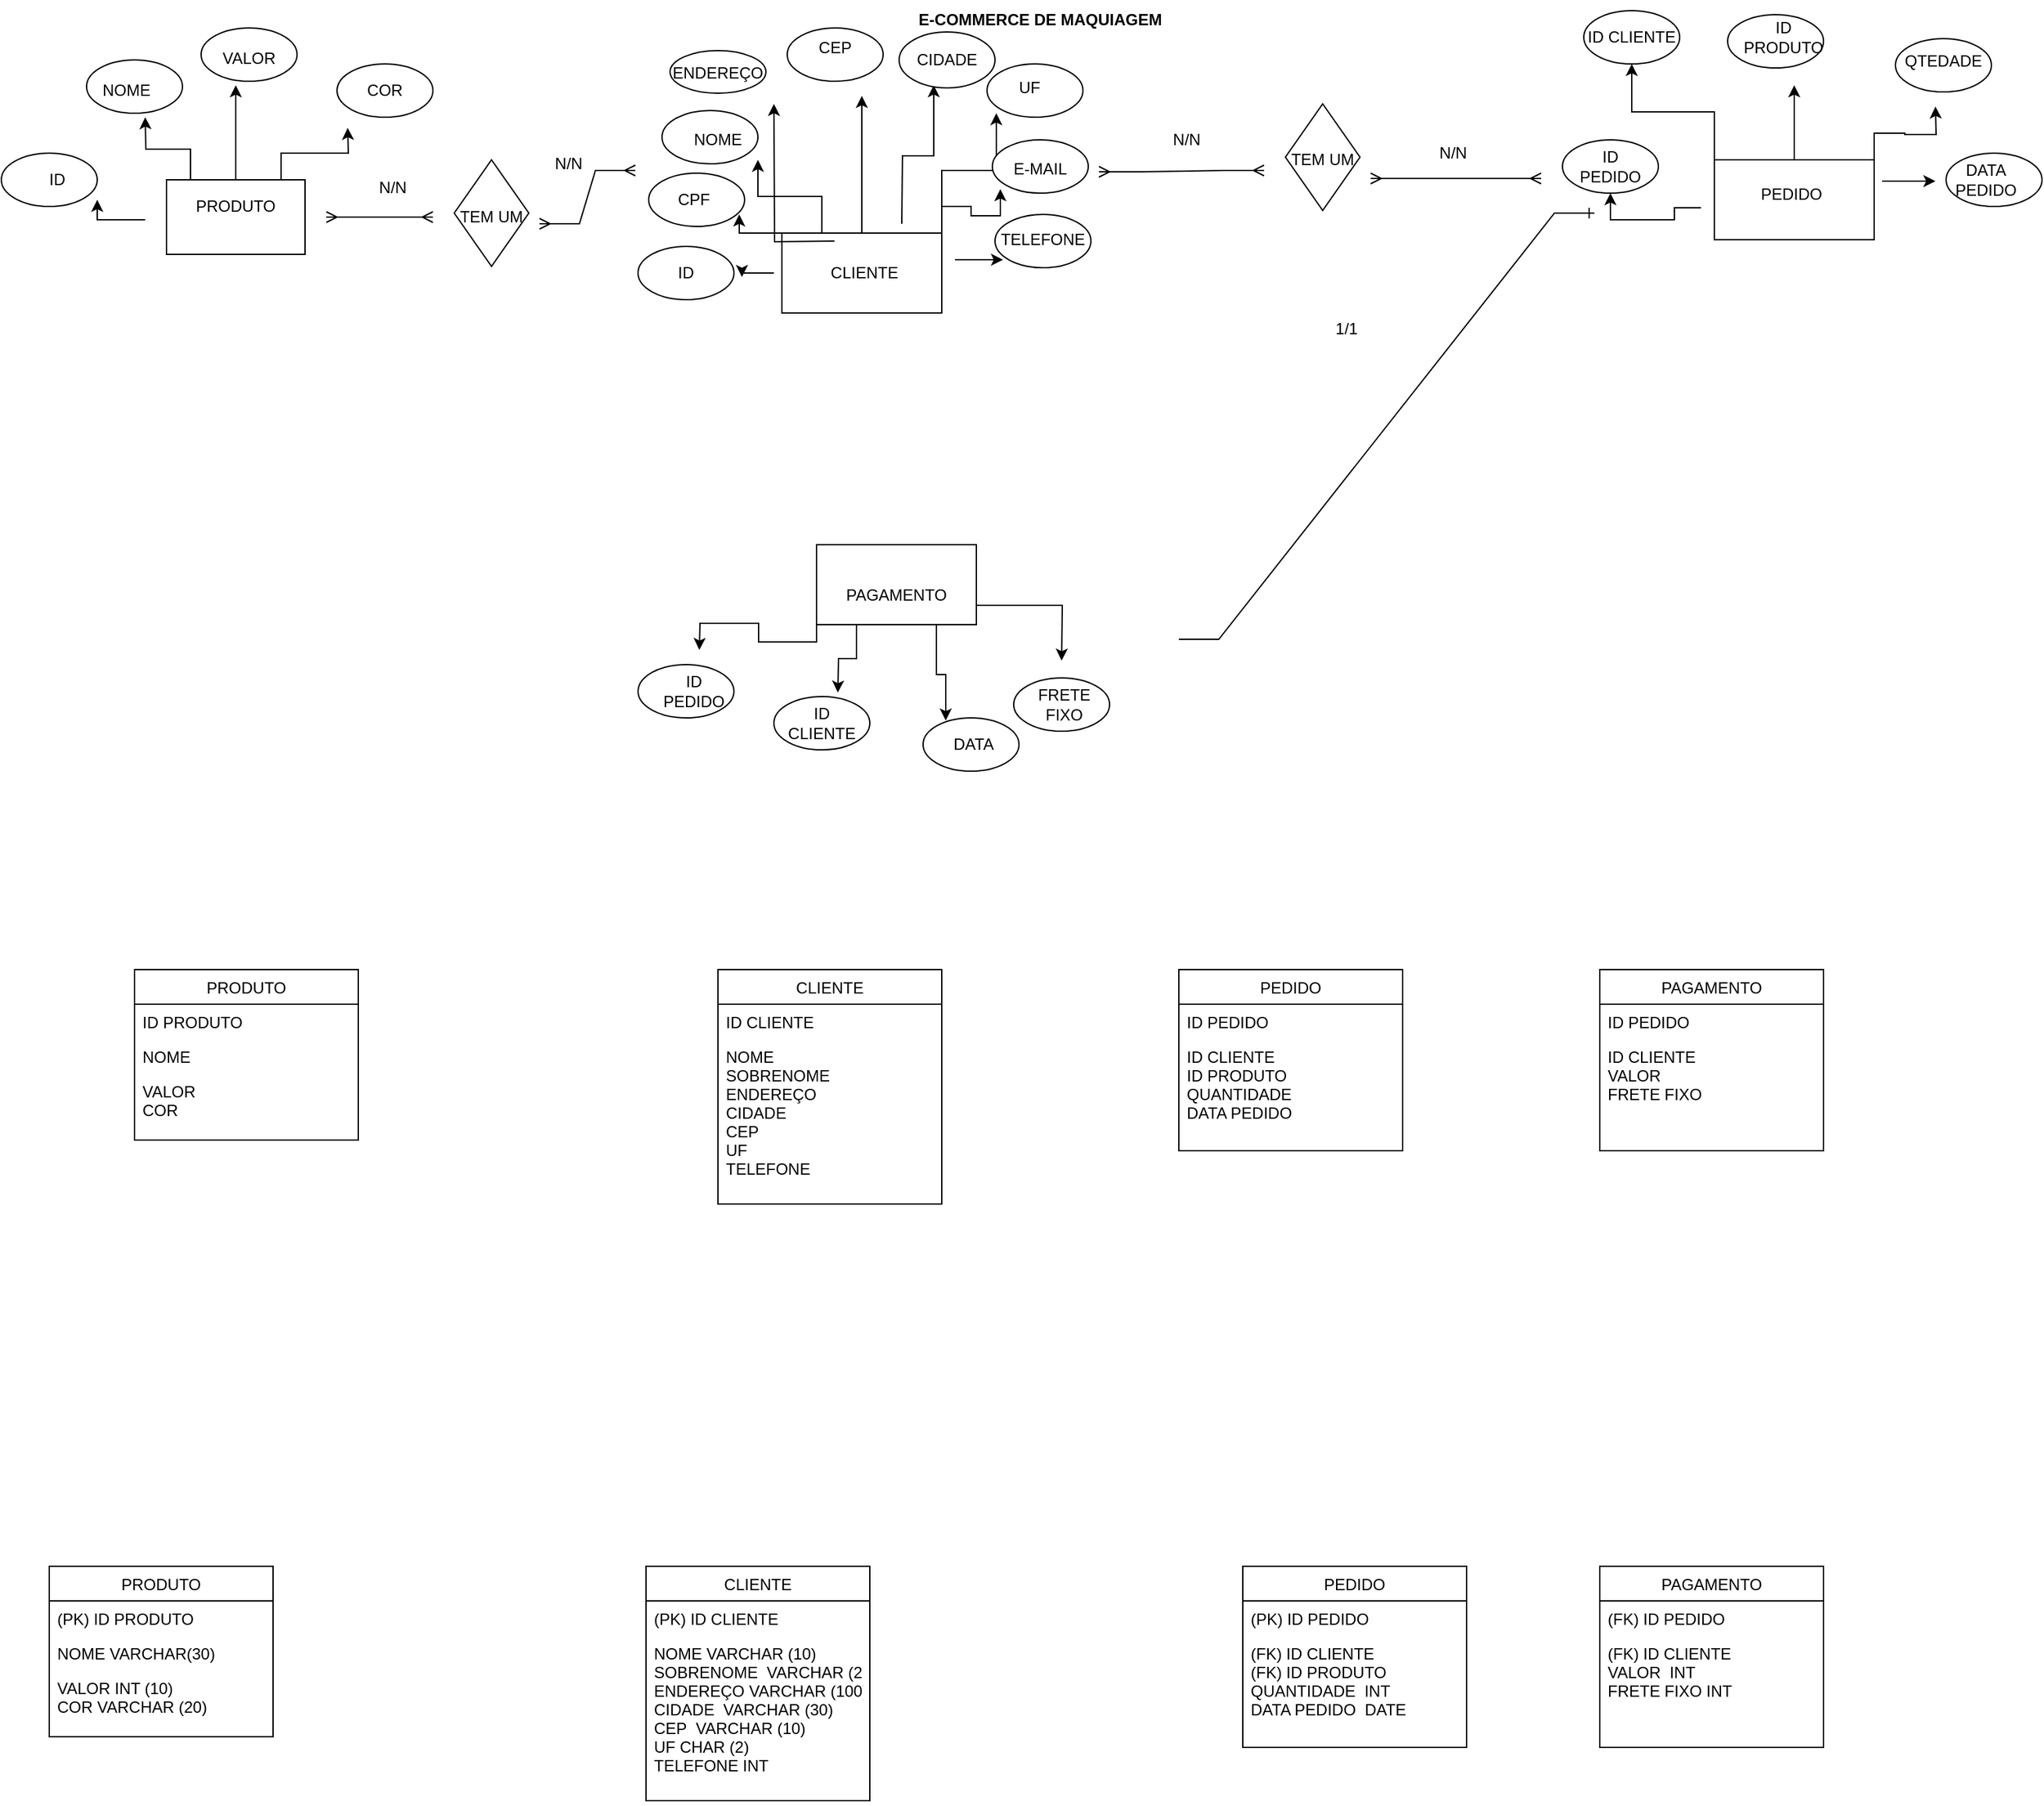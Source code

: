 <mxfile version="20.8.16" type="github">
  <diagram name="Página-1" id="B2bNF2gCKiCi8UCyTpzR">
    <mxGraphModel dx="3034" dy="788" grid="1" gridSize="8" guides="1" tooltips="1" connect="1" arrows="1" fold="1" page="1" pageScale="1" pageWidth="1600" pageHeight="1200" math="0" shadow="0">
      <root>
        <mxCell id="0" />
        <mxCell id="1" parent="0" />
        <mxCell id="oi5ur6y7Pvudr7qSThxN-149" style="edgeStyle=orthogonalEdgeStyle;rounded=0;orthogonalLoop=1;jettySize=auto;html=1;exitX=0;exitY=0;exitDx=0;exitDy=0;entryX=0.5;entryY=1;entryDx=0;entryDy=0;" edge="1" parent="1" source="oi5ur6y7Pvudr7qSThxN-54" target="oi5ur6y7Pvudr7qSThxN-65">
          <mxGeometry relative="1" as="geometry" />
        </mxCell>
        <mxCell id="oi5ur6y7Pvudr7qSThxN-150" style="edgeStyle=orthogonalEdgeStyle;rounded=0;orthogonalLoop=1;jettySize=auto;html=1;exitX=0.5;exitY=0;exitDx=0;exitDy=0;" edge="1" parent="1" source="oi5ur6y7Pvudr7qSThxN-54">
          <mxGeometry relative="1" as="geometry">
            <mxPoint x="1294" y="72" as="targetPoint" />
          </mxGeometry>
        </mxCell>
        <mxCell id="oi5ur6y7Pvudr7qSThxN-151" style="edgeStyle=orthogonalEdgeStyle;rounded=0;orthogonalLoop=1;jettySize=auto;html=1;exitX=1;exitY=0;exitDx=0;exitDy=0;" edge="1" parent="1" source="oi5ur6y7Pvudr7qSThxN-54">
          <mxGeometry relative="1" as="geometry">
            <mxPoint x="1400" y="88" as="targetPoint" />
          </mxGeometry>
        </mxCell>
        <mxCell id="oi5ur6y7Pvudr7qSThxN-54" value="" style="rounded=0;whiteSpace=wrap;html=1;glass=0;" vertex="1" parent="1">
          <mxGeometry x="1234" y="128" width="120" height="60" as="geometry" />
        </mxCell>
        <mxCell id="oi5ur6y7Pvudr7qSThxN-30" value="" style="ellipse;whiteSpace=wrap;html=1;rounded=0;glass=0;" vertex="1" parent="1">
          <mxGeometry x="444" y="91" width="72" height="40" as="geometry" />
        </mxCell>
        <mxCell id="oi5ur6y7Pvudr7qSThxN-126" style="edgeStyle=orthogonalEdgeStyle;rounded=0;orthogonalLoop=1;jettySize=auto;html=1;exitX=0;exitY=0;exitDx=0;exitDy=0;entryX=0.944;entryY=0.775;entryDx=0;entryDy=0;entryPerimeter=0;" edge="1" parent="1" source="oi5ur6y7Pvudr7qSThxN-26" target="oi5ur6y7Pvudr7qSThxN-7">
          <mxGeometry relative="1" as="geometry" />
        </mxCell>
        <mxCell id="oi5ur6y7Pvudr7qSThxN-127" style="edgeStyle=orthogonalEdgeStyle;rounded=0;orthogonalLoop=1;jettySize=auto;html=1;exitX=0.25;exitY=0;exitDx=0;exitDy=0;entryX=1;entryY=1;entryDx=0;entryDy=0;" edge="1" parent="1" source="oi5ur6y7Pvudr7qSThxN-26" target="oi5ur6y7Pvudr7qSThxN-14">
          <mxGeometry relative="1" as="geometry" />
        </mxCell>
        <mxCell id="oi5ur6y7Pvudr7qSThxN-129" style="edgeStyle=orthogonalEdgeStyle;rounded=0;orthogonalLoop=1;jettySize=auto;html=1;entryX=0.361;entryY=0.952;entryDx=0;entryDy=0;entryPerimeter=0;" edge="1" parent="1" target="oi5ur6y7Pvudr7qSThxN-28">
          <mxGeometry relative="1" as="geometry">
            <mxPoint x="624" y="176" as="sourcePoint" />
          </mxGeometry>
        </mxCell>
        <mxCell id="oi5ur6y7Pvudr7qSThxN-130" style="edgeStyle=orthogonalEdgeStyle;rounded=0;orthogonalLoop=1;jettySize=auto;html=1;exitX=1;exitY=0;exitDx=0;exitDy=0;entryX=0.109;entryY=1.133;entryDx=0;entryDy=0;entryPerimeter=0;" edge="1" parent="1" source="oi5ur6y7Pvudr7qSThxN-26" target="oi5ur6y7Pvudr7qSThxN-42">
          <mxGeometry relative="1" as="geometry">
            <mxPoint x="680" y="96" as="targetPoint" />
          </mxGeometry>
        </mxCell>
        <mxCell id="oi5ur6y7Pvudr7qSThxN-131" style="edgeStyle=orthogonalEdgeStyle;rounded=0;orthogonalLoop=1;jettySize=auto;html=1;exitX=0.5;exitY=0;exitDx=0;exitDy=0;" edge="1" parent="1" source="oi5ur6y7Pvudr7qSThxN-26">
          <mxGeometry relative="1" as="geometry">
            <mxPoint x="594" y="80" as="targetPoint" />
          </mxGeometry>
        </mxCell>
        <mxCell id="oi5ur6y7Pvudr7qSThxN-26" value="" style="rounded=0;whiteSpace=wrap;html=1;glass=0;" vertex="1" parent="1">
          <mxGeometry x="534" y="183" width="120" height="60" as="geometry" />
        </mxCell>
        <mxCell id="oi5ur6y7Pvudr7qSThxN-1" value="E-COMMERCE DE MAQUIAGEM" style="text;html=1;strokeColor=none;fillColor=none;align=center;verticalAlign=middle;whiteSpace=wrap;rounded=0;glass=0;fontStyle=1" vertex="1" parent="1">
          <mxGeometry x="544" y="8" width="368" height="30" as="geometry" />
        </mxCell>
        <mxCell id="oi5ur6y7Pvudr7qSThxN-2" value="" style="rounded=0;whiteSpace=wrap;html=1;glass=0;" vertex="1" parent="1">
          <mxGeometry x="72" y="143" width="104" height="56" as="geometry" />
        </mxCell>
        <mxCell id="oi5ur6y7Pvudr7qSThxN-137" style="edgeStyle=orthogonalEdgeStyle;rounded=0;orthogonalLoop=1;jettySize=auto;html=1;exitX=0;exitY=0.75;exitDx=0;exitDy=0;entryX=1;entryY=1;entryDx=0;entryDy=0;" edge="1" parent="1" source="oi5ur6y7Pvudr7qSThxN-3" target="oi5ur6y7Pvudr7qSThxN-10">
          <mxGeometry relative="1" as="geometry" />
        </mxCell>
        <mxCell id="oi5ur6y7Pvudr7qSThxN-138" style="edgeStyle=orthogonalEdgeStyle;rounded=0;orthogonalLoop=1;jettySize=auto;html=1;exitX=0.25;exitY=0;exitDx=0;exitDy=0;" edge="1" parent="1" source="oi5ur6y7Pvudr7qSThxN-3">
          <mxGeometry relative="1" as="geometry">
            <mxPoint x="56" y="96" as="targetPoint" />
          </mxGeometry>
        </mxCell>
        <mxCell id="oi5ur6y7Pvudr7qSThxN-139" style="edgeStyle=orthogonalEdgeStyle;rounded=0;orthogonalLoop=1;jettySize=auto;html=1;exitX=0.5;exitY=0;exitDx=0;exitDy=0;" edge="1" parent="1" source="oi5ur6y7Pvudr7qSThxN-3">
          <mxGeometry relative="1" as="geometry">
            <mxPoint x="124" y="72" as="targetPoint" />
          </mxGeometry>
        </mxCell>
        <mxCell id="oi5ur6y7Pvudr7qSThxN-140" style="edgeStyle=orthogonalEdgeStyle;rounded=0;orthogonalLoop=1;jettySize=auto;html=1;exitX=0.75;exitY=0;exitDx=0;exitDy=0;" edge="1" parent="1" source="oi5ur6y7Pvudr7qSThxN-3">
          <mxGeometry relative="1" as="geometry">
            <mxPoint x="208" y="104" as="targetPoint" />
          </mxGeometry>
        </mxCell>
        <mxCell id="oi5ur6y7Pvudr7qSThxN-3" value="PRODUTO" style="text;html=1;strokeColor=none;fillColor=none;align=center;verticalAlign=middle;whiteSpace=wrap;rounded=0;" vertex="1" parent="1">
          <mxGeometry x="56" y="143" width="136" height="40" as="geometry" />
        </mxCell>
        <mxCell id="oi5ur6y7Pvudr7qSThxN-4" value="" style="ellipse;whiteSpace=wrap;html=1;rounded=0;glass=0;" vertex="1" parent="1">
          <mxGeometry x="450" y="46" width="72" height="32" as="geometry" />
        </mxCell>
        <mxCell id="oi5ur6y7Pvudr7qSThxN-5" value="" style="ellipse;whiteSpace=wrap;html=1;rounded=0;glass=0;" vertex="1" parent="1">
          <mxGeometry x="-52" y="123" width="72" height="40" as="geometry" />
        </mxCell>
        <mxCell id="oi5ur6y7Pvudr7qSThxN-6" value="" style="ellipse;whiteSpace=wrap;html=1;rounded=0;glass=0;" vertex="1" parent="1">
          <mxGeometry x="200" y="56" width="72" height="40" as="geometry" />
        </mxCell>
        <mxCell id="oi5ur6y7Pvudr7qSThxN-7" value="" style="ellipse;whiteSpace=wrap;html=1;rounded=0;glass=0;" vertex="1" parent="1">
          <mxGeometry x="434" y="138" width="72" height="40" as="geometry" />
        </mxCell>
        <mxCell id="oi5ur6y7Pvudr7qSThxN-8" value="" style="ellipse;whiteSpace=wrap;html=1;rounded=0;glass=0;" vertex="1" parent="1">
          <mxGeometry x="98" y="29" width="72" height="40" as="geometry" />
        </mxCell>
        <mxCell id="oi5ur6y7Pvudr7qSThxN-9" value="" style="ellipse;whiteSpace=wrap;html=1;rounded=0;glass=0;" vertex="1" parent="1">
          <mxGeometry x="12" y="53" width="72" height="40" as="geometry" />
        </mxCell>
        <mxCell id="oi5ur6y7Pvudr7qSThxN-10" value="ID" style="text;html=1;strokeColor=none;fillColor=none;align=center;verticalAlign=middle;whiteSpace=wrap;rounded=0;" vertex="1" parent="1">
          <mxGeometry x="-40" y="128" width="60" height="30" as="geometry" />
        </mxCell>
        <mxCell id="oi5ur6y7Pvudr7qSThxN-12" value="VALOR" style="text;html=1;strokeColor=none;fillColor=none;align=center;verticalAlign=middle;whiteSpace=wrap;rounded=0;" vertex="1" parent="1">
          <mxGeometry x="104" y="37" width="60" height="30" as="geometry" />
        </mxCell>
        <mxCell id="oi5ur6y7Pvudr7qSThxN-13" value="ENDEREÇO" style="text;html=1;strokeColor=none;fillColor=none;align=center;verticalAlign=middle;whiteSpace=wrap;rounded=0;" vertex="1" parent="1">
          <mxGeometry x="434" y="48" width="104" height="30" as="geometry" />
        </mxCell>
        <mxCell id="oi5ur6y7Pvudr7qSThxN-14" value="NOME" style="text;html=1;strokeColor=none;fillColor=none;align=center;verticalAlign=middle;whiteSpace=wrap;rounded=0;" vertex="1" parent="1">
          <mxGeometry x="456" y="98" width="60" height="30" as="geometry" />
        </mxCell>
        <mxCell id="oi5ur6y7Pvudr7qSThxN-15" value="COR" style="text;html=1;strokeColor=none;fillColor=none;align=center;verticalAlign=middle;whiteSpace=wrap;rounded=0;" vertex="1" parent="1">
          <mxGeometry x="206" y="61" width="60" height="30" as="geometry" />
        </mxCell>
        <mxCell id="oi5ur6y7Pvudr7qSThxN-16" value="NOME" style="text;html=1;strokeColor=none;fillColor=none;align=center;verticalAlign=middle;whiteSpace=wrap;rounded=0;" vertex="1" parent="1">
          <mxGeometry x="12" y="61" width="60" height="30" as="geometry" />
        </mxCell>
        <mxCell id="oi5ur6y7Pvudr7qSThxN-125" style="edgeStyle=orthogonalEdgeStyle;rounded=0;orthogonalLoop=1;jettySize=auto;html=1;exitX=0;exitY=0.5;exitDx=0;exitDy=0;" edge="1" parent="1" source="oi5ur6y7Pvudr7qSThxN-24">
          <mxGeometry relative="1" as="geometry">
            <mxPoint x="504" y="216" as="targetPoint" />
          </mxGeometry>
        </mxCell>
        <mxCell id="oi5ur6y7Pvudr7qSThxN-132" style="edgeStyle=orthogonalEdgeStyle;rounded=0;orthogonalLoop=1;jettySize=auto;html=1;exitX=1;exitY=0.25;exitDx=0;exitDy=0;entryX=0;entryY=1;entryDx=0;entryDy=0;" edge="1" parent="1" source="oi5ur6y7Pvudr7qSThxN-24" target="oi5ur6y7Pvudr7qSThxN-41">
          <mxGeometry relative="1" as="geometry" />
        </mxCell>
        <mxCell id="oi5ur6y7Pvudr7qSThxN-24" value="CLIENTE" style="text;html=1;strokeColor=none;fillColor=none;align=center;verticalAlign=middle;whiteSpace=wrap;rounded=0;" vertex="1" parent="1">
          <mxGeometry x="528" y="193" width="136" height="40" as="geometry" />
        </mxCell>
        <mxCell id="oi5ur6y7Pvudr7qSThxN-27" value="" style="ellipse;whiteSpace=wrap;html=1;rounded=0;glass=0;" vertex="1" parent="1">
          <mxGeometry x="688" y="56" width="72" height="40" as="geometry" />
        </mxCell>
        <mxCell id="oi5ur6y7Pvudr7qSThxN-28" value="" style="ellipse;whiteSpace=wrap;html=1;rounded=0;glass=0;" vertex="1" parent="1">
          <mxGeometry x="622" y="32" width="72" height="42" as="geometry" />
        </mxCell>
        <mxCell id="oi5ur6y7Pvudr7qSThxN-29" value="" style="ellipse;whiteSpace=wrap;html=1;rounded=0;glass=0;" vertex="1" parent="1">
          <mxGeometry x="538" y="29" width="72" height="40" as="geometry" />
        </mxCell>
        <mxCell id="oi5ur6y7Pvudr7qSThxN-31" value="" style="ellipse;whiteSpace=wrap;html=1;rounded=0;glass=0;" vertex="1" parent="1">
          <mxGeometry x="692" y="113" width="72" height="40" as="geometry" />
        </mxCell>
        <mxCell id="oi5ur6y7Pvudr7qSThxN-32" value="" style="ellipse;whiteSpace=wrap;html=1;rounded=0;glass=0;" vertex="1" parent="1">
          <mxGeometry x="426" y="193" width="72" height="40" as="geometry" />
        </mxCell>
        <mxCell id="oi5ur6y7Pvudr7qSThxN-33" value="" style="ellipse;whiteSpace=wrap;html=1;rounded=0;glass=0;" vertex="1" parent="1">
          <mxGeometry x="694" y="169" width="72" height="40" as="geometry" />
        </mxCell>
        <mxCell id="oi5ur6y7Pvudr7qSThxN-34" value="ID" style="text;html=1;strokeColor=none;fillColor=none;align=center;verticalAlign=middle;whiteSpace=wrap;rounded=0;" vertex="1" parent="1">
          <mxGeometry x="432" y="198" width="60" height="30" as="geometry" />
        </mxCell>
        <mxCell id="oi5ur6y7Pvudr7qSThxN-36" value="CIDADE" style="text;html=1;strokeColor=none;fillColor=none;align=center;verticalAlign=middle;whiteSpace=wrap;rounded=0;" vertex="1" parent="1">
          <mxGeometry x="628" y="38" width="60" height="30" as="geometry" />
        </mxCell>
        <mxCell id="oi5ur6y7Pvudr7qSThxN-37" value="CEP" style="text;html=1;strokeColor=none;fillColor=none;align=center;verticalAlign=middle;whiteSpace=wrap;rounded=0;" vertex="1" parent="1">
          <mxGeometry x="544" y="29" width="60" height="30" as="geometry" />
        </mxCell>
        <mxCell id="oi5ur6y7Pvudr7qSThxN-38" value="E-MAIL" style="text;html=1;strokeColor=none;fillColor=none;align=center;verticalAlign=middle;whiteSpace=wrap;rounded=0;" vertex="1" parent="1">
          <mxGeometry x="698" y="120" width="60" height="30" as="geometry" />
        </mxCell>
        <mxCell id="oi5ur6y7Pvudr7qSThxN-41" value="TELEFONE" style="text;html=1;strokeColor=none;fillColor=none;align=center;verticalAlign=middle;whiteSpace=wrap;rounded=0;" vertex="1" parent="1">
          <mxGeometry x="700" y="173" width="60" height="30" as="geometry" />
        </mxCell>
        <mxCell id="oi5ur6y7Pvudr7qSThxN-42" value="UF" style="text;html=1;strokeColor=none;fillColor=none;align=center;verticalAlign=middle;whiteSpace=wrap;rounded=0;" vertex="1" parent="1">
          <mxGeometry x="688" y="59" width="64" height="30" as="geometry" />
        </mxCell>
        <mxCell id="oi5ur6y7Pvudr7qSThxN-43" value="CPF" style="text;html=1;strokeColor=none;fillColor=none;align=center;verticalAlign=middle;whiteSpace=wrap;rounded=0;" vertex="1" parent="1">
          <mxGeometry x="438" y="143" width="60" height="30" as="geometry" />
        </mxCell>
        <mxCell id="oi5ur6y7Pvudr7qSThxN-148" style="edgeStyle=orthogonalEdgeStyle;rounded=0;orthogonalLoop=1;jettySize=auto;html=1;exitX=0;exitY=0.75;exitDx=0;exitDy=0;entryX=0.5;entryY=1;entryDx=0;entryDy=0;" edge="1" parent="1" source="oi5ur6y7Pvudr7qSThxN-52" target="oi5ur6y7Pvudr7qSThxN-62">
          <mxGeometry relative="1" as="geometry" />
        </mxCell>
        <mxCell id="oi5ur6y7Pvudr7qSThxN-152" style="edgeStyle=orthogonalEdgeStyle;rounded=0;orthogonalLoop=1;jettySize=auto;html=1;exitX=1;exitY=0.25;exitDx=0;exitDy=0;" edge="1" parent="1" source="oi5ur6y7Pvudr7qSThxN-52">
          <mxGeometry relative="1" as="geometry">
            <mxPoint x="1400" y="144" as="targetPoint" />
          </mxGeometry>
        </mxCell>
        <mxCell id="oi5ur6y7Pvudr7qSThxN-52" value="PEDIDO" style="text;html=1;strokeColor=none;fillColor=none;align=center;verticalAlign=middle;whiteSpace=wrap;rounded=0;" vertex="1" parent="1">
          <mxGeometry x="1224" y="134" width="136" height="40" as="geometry" />
        </mxCell>
        <mxCell id="oi5ur6y7Pvudr7qSThxN-58" value="" style="ellipse;whiteSpace=wrap;html=1;rounded=0;glass=0;" vertex="1" parent="1">
          <mxGeometry x="1408" y="123" width="72" height="40" as="geometry" />
        </mxCell>
        <mxCell id="oi5ur6y7Pvudr7qSThxN-59" value="" style="ellipse;whiteSpace=wrap;html=1;rounded=0;glass=0;" vertex="1" parent="1">
          <mxGeometry x="1370" y="37" width="72" height="40" as="geometry" />
        </mxCell>
        <mxCell id="oi5ur6y7Pvudr7qSThxN-60" value="" style="ellipse;whiteSpace=wrap;html=1;rounded=0;glass=0;" vertex="1" parent="1">
          <mxGeometry x="1244" y="19" width="72" height="40" as="geometry" />
        </mxCell>
        <mxCell id="oi5ur6y7Pvudr7qSThxN-61" value="" style="ellipse;whiteSpace=wrap;html=1;rounded=0;glass=0;" vertex="1" parent="1">
          <mxGeometry x="1136" y="16" width="72" height="40" as="geometry" />
        </mxCell>
        <mxCell id="oi5ur6y7Pvudr7qSThxN-62" value="" style="ellipse;whiteSpace=wrap;html=1;rounded=0;glass=0;" vertex="1" parent="1">
          <mxGeometry x="1120" y="113" width="72" height="40" as="geometry" />
        </mxCell>
        <mxCell id="oi5ur6y7Pvudr7qSThxN-64" value="ID PEDIDO" style="text;html=1;strokeColor=none;fillColor=none;align=center;verticalAlign=middle;whiteSpace=wrap;rounded=0;" vertex="1" parent="1">
          <mxGeometry x="1126" y="128" width="60" height="10" as="geometry" />
        </mxCell>
        <mxCell id="oi5ur6y7Pvudr7qSThxN-65" value="ID CLIENTE" style="text;html=1;strokeColor=none;fillColor=none;align=center;verticalAlign=middle;whiteSpace=wrap;rounded=0;" vertex="1" parent="1">
          <mxGeometry x="1104" y="16" width="136" height="40" as="geometry" />
        </mxCell>
        <mxCell id="oi5ur6y7Pvudr7qSThxN-66" value="ID PRODUTO" style="text;html=1;strokeColor=none;fillColor=none;align=center;verticalAlign=middle;whiteSpace=wrap;rounded=0;" vertex="1" parent="1">
          <mxGeometry x="1256" y="21" width="60" height="30" as="geometry" />
        </mxCell>
        <mxCell id="oi5ur6y7Pvudr7qSThxN-67" value="QTEDADE" style="text;html=1;strokeColor=none;fillColor=none;align=center;verticalAlign=middle;whiteSpace=wrap;rounded=0;" vertex="1" parent="1">
          <mxGeometry x="1376" y="39" width="60" height="30" as="geometry" />
        </mxCell>
        <mxCell id="oi5ur6y7Pvudr7qSThxN-68" value="DATA PEDIDO" style="text;html=1;strokeColor=none;fillColor=none;align=center;verticalAlign=middle;whiteSpace=wrap;rounded=0;" vertex="1" parent="1">
          <mxGeometry x="1408" y="128" width="60" height="30" as="geometry" />
        </mxCell>
        <mxCell id="oi5ur6y7Pvudr7qSThxN-77" value="" style="rhombus;whiteSpace=wrap;html=1;rounded=0;glass=0;" vertex="1" parent="1">
          <mxGeometry x="288" y="128" width="56" height="80" as="geometry" />
        </mxCell>
        <mxCell id="oi5ur6y7Pvudr7qSThxN-78" value="" style="rhombus;whiteSpace=wrap;html=1;rounded=0;glass=0;" vertex="1" parent="1">
          <mxGeometry x="912" y="86" width="56" height="80" as="geometry" />
        </mxCell>
        <mxCell id="oi5ur6y7Pvudr7qSThxN-82" value="TEM UM" style="text;html=1;strokeColor=none;fillColor=none;align=center;verticalAlign=middle;whiteSpace=wrap;rounded=0;" vertex="1" parent="1">
          <mxGeometry x="286" y="156" width="60" height="30" as="geometry" />
        </mxCell>
        <mxCell id="oi5ur6y7Pvudr7qSThxN-83" value="TEM UM" style="text;html=1;strokeColor=none;fillColor=none;align=center;verticalAlign=middle;whiteSpace=wrap;rounded=0;" vertex="1" parent="1">
          <mxGeometry x="910" y="113" width="60" height="30" as="geometry" />
        </mxCell>
        <mxCell id="oi5ur6y7Pvudr7qSThxN-84" value="" style="edgeStyle=entityRelationEdgeStyle;fontSize=12;html=1;endArrow=ERmany;startArrow=ERmany;rounded=0;" edge="1" parent="1">
          <mxGeometry width="100" height="100" relative="1" as="geometry">
            <mxPoint x="772" y="137" as="sourcePoint" />
            <mxPoint x="896" y="136" as="targetPoint" />
          </mxGeometry>
        </mxCell>
        <mxCell id="oi5ur6y7Pvudr7qSThxN-85" value="" style="edgeStyle=entityRelationEdgeStyle;fontSize=12;html=1;endArrow=ERmany;startArrow=ERmany;rounded=0;" edge="1" parent="1">
          <mxGeometry width="100" height="100" relative="1" as="geometry">
            <mxPoint x="976" y="142" as="sourcePoint" />
            <mxPoint x="1104" y="142" as="targetPoint" />
          </mxGeometry>
        </mxCell>
        <mxCell id="oi5ur6y7Pvudr7qSThxN-86" value="" style="edgeStyle=entityRelationEdgeStyle;fontSize=12;html=1;endArrow=ERmany;startArrow=ERmany;rounded=0;" edge="1" parent="1">
          <mxGeometry width="100" height="100" relative="1" as="geometry">
            <mxPoint x="192" y="171" as="sourcePoint" />
            <mxPoint x="272" y="171" as="targetPoint" />
          </mxGeometry>
        </mxCell>
        <mxCell id="oi5ur6y7Pvudr7qSThxN-87" value="" style="edgeStyle=entityRelationEdgeStyle;fontSize=12;html=1;endArrow=ERmany;startArrow=ERmany;rounded=0;" edge="1" parent="1">
          <mxGeometry width="100" height="100" relative="1" as="geometry">
            <mxPoint x="352" y="176" as="sourcePoint" />
            <mxPoint x="424" y="136" as="targetPoint" />
          </mxGeometry>
        </mxCell>
        <mxCell id="oi5ur6y7Pvudr7qSThxN-88" value="N/N" style="text;html=1;strokeColor=none;fillColor=none;align=center;verticalAlign=middle;whiteSpace=wrap;rounded=0;" vertex="1" parent="1">
          <mxGeometry x="212" y="134" width="60" height="30" as="geometry" />
        </mxCell>
        <mxCell id="oi5ur6y7Pvudr7qSThxN-89" value="N/N" style="text;html=1;strokeColor=none;fillColor=none;align=center;verticalAlign=middle;whiteSpace=wrap;rounded=0;" vertex="1" parent="1">
          <mxGeometry x="344" y="116" width="60" height="30" as="geometry" />
        </mxCell>
        <mxCell id="oi5ur6y7Pvudr7qSThxN-90" value="N/N" style="text;html=1;strokeColor=none;fillColor=none;align=center;verticalAlign=middle;whiteSpace=wrap;rounded=0;" vertex="1" parent="1">
          <mxGeometry x="808" y="98" width="60" height="30" as="geometry" />
        </mxCell>
        <mxCell id="oi5ur6y7Pvudr7qSThxN-91" value="N/N" style="text;html=1;strokeColor=none;fillColor=none;align=center;verticalAlign=middle;whiteSpace=wrap;rounded=0;" vertex="1" parent="1">
          <mxGeometry x="1008" y="108" width="60" height="30" as="geometry" />
        </mxCell>
        <mxCell id="oi5ur6y7Pvudr7qSThxN-113" style="edgeStyle=orthogonalEdgeStyle;rounded=0;orthogonalLoop=1;jettySize=auto;html=1;exitX=0.25;exitY=1;exitDx=0;exitDy=0;" edge="1" parent="1" source="oi5ur6y7Pvudr7qSThxN-92">
          <mxGeometry relative="1" as="geometry">
            <mxPoint x="576" y="528" as="targetPoint" />
          </mxGeometry>
        </mxCell>
        <mxCell id="oi5ur6y7Pvudr7qSThxN-114" style="edgeStyle=orthogonalEdgeStyle;rounded=0;orthogonalLoop=1;jettySize=auto;html=1;exitX=0.75;exitY=1;exitDx=0;exitDy=0;entryX=0.15;entryY=-0.1;entryDx=0;entryDy=0;entryPerimeter=0;" edge="1" parent="1" source="oi5ur6y7Pvudr7qSThxN-92" target="oi5ur6y7Pvudr7qSThxN-101">
          <mxGeometry relative="1" as="geometry" />
        </mxCell>
        <mxCell id="oi5ur6y7Pvudr7qSThxN-92" value="" style="rounded=0;whiteSpace=wrap;html=1;glass=0;" vertex="1" parent="1">
          <mxGeometry x="560" y="417" width="120" height="60" as="geometry" />
        </mxCell>
        <mxCell id="oi5ur6y7Pvudr7qSThxN-112" style="edgeStyle=orthogonalEdgeStyle;rounded=0;orthogonalLoop=1;jettySize=auto;html=1;exitX=0;exitY=1;exitDx=0;exitDy=0;" edge="1" parent="1" source="oi5ur6y7Pvudr7qSThxN-93">
          <mxGeometry relative="1" as="geometry">
            <mxPoint x="472" y="496" as="targetPoint" />
          </mxGeometry>
        </mxCell>
        <mxCell id="oi5ur6y7Pvudr7qSThxN-115" style="edgeStyle=orthogonalEdgeStyle;rounded=0;orthogonalLoop=1;jettySize=auto;html=1;exitX=1;exitY=0.75;exitDx=0;exitDy=0;" edge="1" parent="1" source="oi5ur6y7Pvudr7qSThxN-93">
          <mxGeometry relative="1" as="geometry">
            <mxPoint x="744" y="504" as="targetPoint" />
          </mxGeometry>
        </mxCell>
        <mxCell id="oi5ur6y7Pvudr7qSThxN-93" value="PAGAMENTO" style="text;html=1;strokeColor=none;fillColor=none;align=center;verticalAlign=middle;whiteSpace=wrap;rounded=0;" vertex="1" parent="1">
          <mxGeometry x="560" y="440" width="120" height="30" as="geometry" />
        </mxCell>
        <mxCell id="oi5ur6y7Pvudr7qSThxN-94" value="" style="ellipse;whiteSpace=wrap;html=1;rounded=0;glass=0;" vertex="1" parent="1">
          <mxGeometry x="528" y="531" width="72" height="40" as="geometry" />
        </mxCell>
        <mxCell id="oi5ur6y7Pvudr7qSThxN-95" value="" style="ellipse;whiteSpace=wrap;html=1;rounded=0;glass=0;" vertex="1" parent="1">
          <mxGeometry x="640" y="547" width="72" height="40" as="geometry" />
        </mxCell>
        <mxCell id="oi5ur6y7Pvudr7qSThxN-96" value="" style="ellipse;whiteSpace=wrap;html=1;rounded=0;glass=0;" vertex="1" parent="1">
          <mxGeometry x="426" y="507" width="72" height="40" as="geometry" />
        </mxCell>
        <mxCell id="oi5ur6y7Pvudr7qSThxN-98" value="" style="ellipse;whiteSpace=wrap;html=1;rounded=0;glass=0;" vertex="1" parent="1">
          <mxGeometry x="708" y="517" width="72" height="40" as="geometry" />
        </mxCell>
        <mxCell id="oi5ur6y7Pvudr7qSThxN-99" value="ID PEDIDO" style="text;html=1;strokeColor=none;fillColor=none;align=center;verticalAlign=middle;whiteSpace=wrap;rounded=0;" vertex="1" parent="1">
          <mxGeometry x="438" y="512" width="60" height="30" as="geometry" />
        </mxCell>
        <mxCell id="oi5ur6y7Pvudr7qSThxN-100" value="ID CLIENTE" style="text;html=1;strokeColor=none;fillColor=none;align=center;verticalAlign=middle;whiteSpace=wrap;rounded=0;" vertex="1" parent="1">
          <mxGeometry x="534" y="536" width="60" height="30" as="geometry" />
        </mxCell>
        <mxCell id="oi5ur6y7Pvudr7qSThxN-101" value="DATA" style="text;html=1;strokeColor=none;fillColor=none;align=center;verticalAlign=middle;whiteSpace=wrap;rounded=0;" vertex="1" parent="1">
          <mxGeometry x="648" y="552" width="60" height="30" as="geometry" />
        </mxCell>
        <mxCell id="oi5ur6y7Pvudr7qSThxN-102" value="FRETE FIXO" style="text;html=1;strokeColor=none;fillColor=none;align=center;verticalAlign=middle;whiteSpace=wrap;rounded=0;" vertex="1" parent="1">
          <mxGeometry x="716" y="522" width="60" height="30" as="geometry" />
        </mxCell>
        <mxCell id="oi5ur6y7Pvudr7qSThxN-108" value="1/1" style="text;html=1;strokeColor=none;fillColor=none;align=center;verticalAlign=middle;whiteSpace=wrap;rounded=0;" vertex="1" parent="1">
          <mxGeometry x="928" y="240" width="60" height="30" as="geometry" />
        </mxCell>
        <mxCell id="oi5ur6y7Pvudr7qSThxN-133" style="edgeStyle=orthogonalEdgeStyle;rounded=0;orthogonalLoop=1;jettySize=auto;html=1;exitX=1;exitY=0;exitDx=0;exitDy=0;entryX=0;entryY=1;entryDx=0;entryDy=0;" edge="1" parent="1" source="oi5ur6y7Pvudr7qSThxN-26" target="oi5ur6y7Pvudr7qSThxN-38">
          <mxGeometry relative="1" as="geometry">
            <mxPoint x="660" y="173" as="sourcePoint" />
            <mxPoint x="696" y="173" as="targetPoint" />
          </mxGeometry>
        </mxCell>
        <mxCell id="oi5ur6y7Pvudr7qSThxN-134" style="edgeStyle=orthogonalEdgeStyle;rounded=0;orthogonalLoop=1;jettySize=auto;html=1;exitX=0.5;exitY=0;exitDx=0;exitDy=0;" edge="1" parent="1">
          <mxGeometry relative="1" as="geometry">
            <mxPoint x="528" y="86" as="targetPoint" />
            <mxPoint x="573.5" y="189" as="sourcePoint" />
          </mxGeometry>
        </mxCell>
        <mxCell id="oi5ur6y7Pvudr7qSThxN-153" value="" style="edgeStyle=entityRelationEdgeStyle;fontSize=12;html=1;endArrow=ERone;endFill=1;rounded=0;" edge="1" parent="1">
          <mxGeometry width="100" height="100" relative="1" as="geometry">
            <mxPoint x="832" y="488" as="sourcePoint" />
            <mxPoint x="1144" y="168" as="targetPoint" />
          </mxGeometry>
        </mxCell>
        <mxCell id="oi5ur6y7Pvudr7qSThxN-154" value="PRODUTO" style="swimlane;fontStyle=0;childLayout=stackLayout;horizontal=1;startSize=26;fillColor=none;horizontalStack=0;resizeParent=1;resizeParentMax=0;resizeLast=0;collapsible=1;marginBottom=0;rounded=0;glass=0;" vertex="1" parent="1">
          <mxGeometry x="48" y="736" width="168" height="128" as="geometry" />
        </mxCell>
        <mxCell id="oi5ur6y7Pvudr7qSThxN-155" value="ID PRODUTO" style="text;strokeColor=none;fillColor=none;align=left;verticalAlign=top;spacingLeft=4;spacingRight=4;overflow=hidden;rotatable=0;points=[[0,0.5],[1,0.5]];portConstraint=eastwest;" vertex="1" parent="oi5ur6y7Pvudr7qSThxN-154">
          <mxGeometry y="26" width="168" height="26" as="geometry" />
        </mxCell>
        <mxCell id="oi5ur6y7Pvudr7qSThxN-156" value="NOME" style="text;strokeColor=none;fillColor=none;align=left;verticalAlign=top;spacingLeft=4;spacingRight=4;overflow=hidden;rotatable=0;points=[[0,0.5],[1,0.5]];portConstraint=eastwest;" vertex="1" parent="oi5ur6y7Pvudr7qSThxN-154">
          <mxGeometry y="52" width="168" height="26" as="geometry" />
        </mxCell>
        <mxCell id="oi5ur6y7Pvudr7qSThxN-157" value="VALOR&#xa;COR" style="text;strokeColor=none;fillColor=none;align=left;verticalAlign=top;spacingLeft=4;spacingRight=4;overflow=hidden;rotatable=0;points=[[0,0.5],[1,0.5]];portConstraint=eastwest;" vertex="1" parent="oi5ur6y7Pvudr7qSThxN-154">
          <mxGeometry y="78" width="168" height="50" as="geometry" />
        </mxCell>
        <mxCell id="oi5ur6y7Pvudr7qSThxN-158" value="CLIENTE" style="swimlane;fontStyle=0;childLayout=stackLayout;horizontal=1;startSize=26;fillColor=none;horizontalStack=0;resizeParent=1;resizeParentMax=0;resizeLast=0;collapsible=1;marginBottom=0;rounded=0;glass=0;" vertex="1" parent="1">
          <mxGeometry x="486" y="736" width="168" height="176" as="geometry" />
        </mxCell>
        <mxCell id="oi5ur6y7Pvudr7qSThxN-159" value="ID CLIENTE" style="text;strokeColor=none;fillColor=none;align=left;verticalAlign=top;spacingLeft=4;spacingRight=4;overflow=hidden;rotatable=0;points=[[0,0.5],[1,0.5]];portConstraint=eastwest;" vertex="1" parent="oi5ur6y7Pvudr7qSThxN-158">
          <mxGeometry y="26" width="168" height="26" as="geometry" />
        </mxCell>
        <mxCell id="oi5ur6y7Pvudr7qSThxN-160" value="NOME&#xa;SOBRENOME&#xa;ENDEREÇO&#xa;CIDADE&#xa;CEP&#xa;UF&#xa;TELEFONE" style="text;strokeColor=none;fillColor=none;align=left;verticalAlign=top;spacingLeft=4;spacingRight=4;overflow=hidden;rotatable=0;points=[[0,0.5],[1,0.5]];portConstraint=eastwest;" vertex="1" parent="oi5ur6y7Pvudr7qSThxN-158">
          <mxGeometry y="52" width="168" height="124" as="geometry" />
        </mxCell>
        <mxCell id="oi5ur6y7Pvudr7qSThxN-162" value="PEDIDO" style="swimlane;fontStyle=0;childLayout=stackLayout;horizontal=1;startSize=26;fillColor=none;horizontalStack=0;resizeParent=1;resizeParentMax=0;resizeLast=0;collapsible=1;marginBottom=0;rounded=0;glass=0;" vertex="1" parent="1">
          <mxGeometry x="832" y="736" width="168" height="136" as="geometry" />
        </mxCell>
        <mxCell id="oi5ur6y7Pvudr7qSThxN-163" value="ID PEDIDO&#xa;" style="text;strokeColor=none;fillColor=none;align=left;verticalAlign=top;spacingLeft=4;spacingRight=4;overflow=hidden;rotatable=0;points=[[0,0.5],[1,0.5]];portConstraint=eastwest;" vertex="1" parent="oi5ur6y7Pvudr7qSThxN-162">
          <mxGeometry y="26" width="168" height="26" as="geometry" />
        </mxCell>
        <mxCell id="oi5ur6y7Pvudr7qSThxN-164" value="ID CLIENTE&#xa;ID PRODUTO&#xa;QUANTIDADE&#xa;DATA PEDIDO" style="text;strokeColor=none;fillColor=none;align=left;verticalAlign=top;spacingLeft=4;spacingRight=4;overflow=hidden;rotatable=0;points=[[0,0.5],[1,0.5]];portConstraint=eastwest;" vertex="1" parent="oi5ur6y7Pvudr7qSThxN-162">
          <mxGeometry y="52" width="168" height="84" as="geometry" />
        </mxCell>
        <mxCell id="oi5ur6y7Pvudr7qSThxN-165" value="PAGAMENTO" style="swimlane;fontStyle=0;childLayout=stackLayout;horizontal=1;startSize=26;fillColor=none;horizontalStack=0;resizeParent=1;resizeParentMax=0;resizeLast=0;collapsible=1;marginBottom=0;rounded=0;glass=0;" vertex="1" parent="1">
          <mxGeometry x="1148" y="736" width="168" height="136" as="geometry" />
        </mxCell>
        <mxCell id="oi5ur6y7Pvudr7qSThxN-166" value="ID PEDIDO&#xa;" style="text;strokeColor=none;fillColor=none;align=left;verticalAlign=top;spacingLeft=4;spacingRight=4;overflow=hidden;rotatable=0;points=[[0,0.5],[1,0.5]];portConstraint=eastwest;" vertex="1" parent="oi5ur6y7Pvudr7qSThxN-165">
          <mxGeometry y="26" width="168" height="26" as="geometry" />
        </mxCell>
        <mxCell id="oi5ur6y7Pvudr7qSThxN-167" value="ID CLIENTE&#xa;VALOR&#xa;FRETE FIXO" style="text;strokeColor=none;fillColor=none;align=left;verticalAlign=top;spacingLeft=4;spacingRight=4;overflow=hidden;rotatable=0;points=[[0,0.5],[1,0.5]];portConstraint=eastwest;" vertex="1" parent="oi5ur6y7Pvudr7qSThxN-165">
          <mxGeometry y="52" width="168" height="84" as="geometry" />
        </mxCell>
        <mxCell id="oi5ur6y7Pvudr7qSThxN-168" value="PRODUTO" style="swimlane;fontStyle=0;childLayout=stackLayout;horizontal=1;startSize=26;fillColor=none;horizontalStack=0;resizeParent=1;resizeParentMax=0;resizeLast=0;collapsible=1;marginBottom=0;rounded=0;glass=0;" vertex="1" parent="1">
          <mxGeometry x="-16" y="1184" width="168" height="128" as="geometry" />
        </mxCell>
        <mxCell id="oi5ur6y7Pvudr7qSThxN-169" value="(PK) ID PRODUTO" style="text;strokeColor=none;fillColor=none;align=left;verticalAlign=top;spacingLeft=4;spacingRight=4;overflow=hidden;rotatable=0;points=[[0,0.5],[1,0.5]];portConstraint=eastwest;" vertex="1" parent="oi5ur6y7Pvudr7qSThxN-168">
          <mxGeometry y="26" width="168" height="26" as="geometry" />
        </mxCell>
        <mxCell id="oi5ur6y7Pvudr7qSThxN-170" value="NOME VARCHAR(30)" style="text;strokeColor=none;fillColor=none;align=left;verticalAlign=top;spacingLeft=4;spacingRight=4;overflow=hidden;rotatable=0;points=[[0,0.5],[1,0.5]];portConstraint=eastwest;" vertex="1" parent="oi5ur6y7Pvudr7qSThxN-168">
          <mxGeometry y="52" width="168" height="26" as="geometry" />
        </mxCell>
        <mxCell id="oi5ur6y7Pvudr7qSThxN-171" value="VALOR INT (10)&#xa;COR VARCHAR (20)" style="text;strokeColor=none;fillColor=none;align=left;verticalAlign=top;spacingLeft=4;spacingRight=4;overflow=hidden;rotatable=0;points=[[0,0.5],[1,0.5]];portConstraint=eastwest;" vertex="1" parent="oi5ur6y7Pvudr7qSThxN-168">
          <mxGeometry y="78" width="168" height="50" as="geometry" />
        </mxCell>
        <mxCell id="oi5ur6y7Pvudr7qSThxN-172" value="CLIENTE" style="swimlane;fontStyle=0;childLayout=stackLayout;horizontal=1;startSize=26;fillColor=none;horizontalStack=0;resizeParent=1;resizeParentMax=0;resizeLast=0;collapsible=1;marginBottom=0;rounded=0;glass=0;" vertex="1" parent="1">
          <mxGeometry x="432" y="1184" width="168" height="176" as="geometry" />
        </mxCell>
        <mxCell id="oi5ur6y7Pvudr7qSThxN-173" value="(PK) ID CLIENTE" style="text;strokeColor=none;fillColor=none;align=left;verticalAlign=top;spacingLeft=4;spacingRight=4;overflow=hidden;rotatable=0;points=[[0,0.5],[1,0.5]];portConstraint=eastwest;" vertex="1" parent="oi5ur6y7Pvudr7qSThxN-172">
          <mxGeometry y="26" width="168" height="26" as="geometry" />
        </mxCell>
        <mxCell id="oi5ur6y7Pvudr7qSThxN-174" value="NOME VARCHAR (10)&#xa;SOBRENOME  VARCHAR (20)&#xa;ENDEREÇO VARCHAR (100)&#xa;CIDADE  VARCHAR (30)&#xa;CEP  VARCHAR (10)&#xa;UF CHAR (2)&#xa;TELEFONE INT" style="text;strokeColor=none;fillColor=none;align=left;verticalAlign=top;spacingLeft=4;spacingRight=4;overflow=hidden;rotatable=0;points=[[0,0.5],[1,0.5]];portConstraint=eastwest;" vertex="1" parent="oi5ur6y7Pvudr7qSThxN-172">
          <mxGeometry y="52" width="168" height="124" as="geometry" />
        </mxCell>
        <mxCell id="oi5ur6y7Pvudr7qSThxN-175" value="PEDIDO" style="swimlane;fontStyle=0;childLayout=stackLayout;horizontal=1;startSize=26;fillColor=none;horizontalStack=0;resizeParent=1;resizeParentMax=0;resizeLast=0;collapsible=1;marginBottom=0;rounded=0;glass=0;" vertex="1" parent="1">
          <mxGeometry x="880" y="1184" width="168" height="136" as="geometry" />
        </mxCell>
        <mxCell id="oi5ur6y7Pvudr7qSThxN-176" value="(PK) ID PEDIDO&#xa;" style="text;strokeColor=none;fillColor=none;align=left;verticalAlign=top;spacingLeft=4;spacingRight=4;overflow=hidden;rotatable=0;points=[[0,0.5],[1,0.5]];portConstraint=eastwest;" vertex="1" parent="oi5ur6y7Pvudr7qSThxN-175">
          <mxGeometry y="26" width="168" height="26" as="geometry" />
        </mxCell>
        <mxCell id="oi5ur6y7Pvudr7qSThxN-177" value="(FK) ID CLIENTE&#xa;(FK) ID PRODUTO&#xa;QUANTIDADE  INT&#xa;DATA PEDIDO  DATE" style="text;strokeColor=none;fillColor=none;align=left;verticalAlign=top;spacingLeft=4;spacingRight=4;overflow=hidden;rotatable=0;points=[[0,0.5],[1,0.5]];portConstraint=eastwest;" vertex="1" parent="oi5ur6y7Pvudr7qSThxN-175">
          <mxGeometry y="52" width="168" height="84" as="geometry" />
        </mxCell>
        <mxCell id="oi5ur6y7Pvudr7qSThxN-178" value="PAGAMENTO" style="swimlane;fontStyle=0;childLayout=stackLayout;horizontal=1;startSize=26;fillColor=none;horizontalStack=0;resizeParent=1;resizeParentMax=0;resizeLast=0;collapsible=1;marginBottom=0;rounded=0;glass=0;" vertex="1" parent="1">
          <mxGeometry x="1148" y="1184" width="168" height="136" as="geometry" />
        </mxCell>
        <mxCell id="oi5ur6y7Pvudr7qSThxN-179" value="(FK) ID PEDIDO&#xa;" style="text;strokeColor=none;fillColor=none;align=left;verticalAlign=top;spacingLeft=4;spacingRight=4;overflow=hidden;rotatable=0;points=[[0,0.5],[1,0.5]];portConstraint=eastwest;" vertex="1" parent="oi5ur6y7Pvudr7qSThxN-178">
          <mxGeometry y="26" width="168" height="26" as="geometry" />
        </mxCell>
        <mxCell id="oi5ur6y7Pvudr7qSThxN-180" value="(FK) ID CLIENTE&#xa;VALOR  INT&#xa;FRETE FIXO INT" style="text;strokeColor=none;fillColor=none;align=left;verticalAlign=top;spacingLeft=4;spacingRight=4;overflow=hidden;rotatable=0;points=[[0,0.5],[1,0.5]];portConstraint=eastwest;" vertex="1" parent="oi5ur6y7Pvudr7qSThxN-178">
          <mxGeometry y="52" width="168" height="84" as="geometry" />
        </mxCell>
      </root>
    </mxGraphModel>
  </diagram>
</mxfile>
